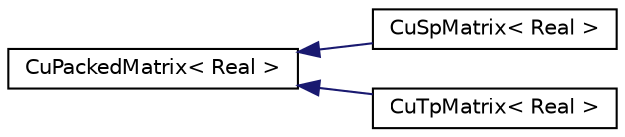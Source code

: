 digraph "Graphical Class Hierarchy"
{
  edge [fontname="Helvetica",fontsize="10",labelfontname="Helvetica",labelfontsize="10"];
  node [fontname="Helvetica",fontsize="10",shape=record];
  rankdir="LR";
  Node0 [label="CuPackedMatrix\< Real \>",height=0.2,width=0.4,color="black", fillcolor="white", style="filled",URL="$classkaldi_1_1CuPackedMatrix.html",tooltip="Matrix for CUDA computing. "];
  Node0 -> Node1 [dir="back",color="midnightblue",fontsize="10",style="solid",fontname="Helvetica"];
  Node1 [label="CuSpMatrix\< Real \>",height=0.2,width=0.4,color="black", fillcolor="white", style="filled",URL="$classkaldi_1_1CuSpMatrix.html"];
  Node0 -> Node2 [dir="back",color="midnightblue",fontsize="10",style="solid",fontname="Helvetica"];
  Node2 [label="CuTpMatrix\< Real \>",height=0.2,width=0.4,color="black", fillcolor="white", style="filled",URL="$classkaldi_1_1CuTpMatrix.html"];
}
